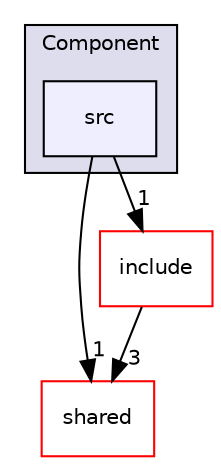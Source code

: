 digraph "/workplace/avs-device-sdk/Captions/Component/src" {
  compound=true
  node [ fontsize="10", fontname="Helvetica"];
  edge [ labelfontsize="10", labelfontname="Helvetica"];
  subgraph clusterdir_21c4f2bcc3e3024d2def9893f2fcc6ce {
    graph [ bgcolor="#ddddee", pencolor="black", label="Component" fontname="Helvetica", fontsize="10", URL="dir_21c4f2bcc3e3024d2def9893f2fcc6ce.html"]
  dir_b5c37c261c4db388c49c8f527e1021a2 [shape=box, label="src", style="filled", fillcolor="#eeeeff", pencolor="black", URL="dir_b5c37c261c4db388c49c8f527e1021a2.html"];
  }
  dir_9982052f7ce695d12571567315b2fafa [shape=box label="shared" fillcolor="white" style="filled" color="red" URL="dir_9982052f7ce695d12571567315b2fafa.html"];
  dir_975f7f2ee1a92c949b11b292e0967a42 [shape=box label="include" fillcolor="white" style="filled" color="red" URL="dir_975f7f2ee1a92c949b11b292e0967a42.html"];
  dir_975f7f2ee1a92c949b11b292e0967a42->dir_9982052f7ce695d12571567315b2fafa [headlabel="3", labeldistance=1.5 headhref="dir_000437_000598.html"];
  dir_b5c37c261c4db388c49c8f527e1021a2->dir_9982052f7ce695d12571567315b2fafa [headlabel="1", labeldistance=1.5 headhref="dir_000439_000598.html"];
  dir_b5c37c261c4db388c49c8f527e1021a2->dir_975f7f2ee1a92c949b11b292e0967a42 [headlabel="1", labeldistance=1.5 headhref="dir_000439_000437.html"];
}
